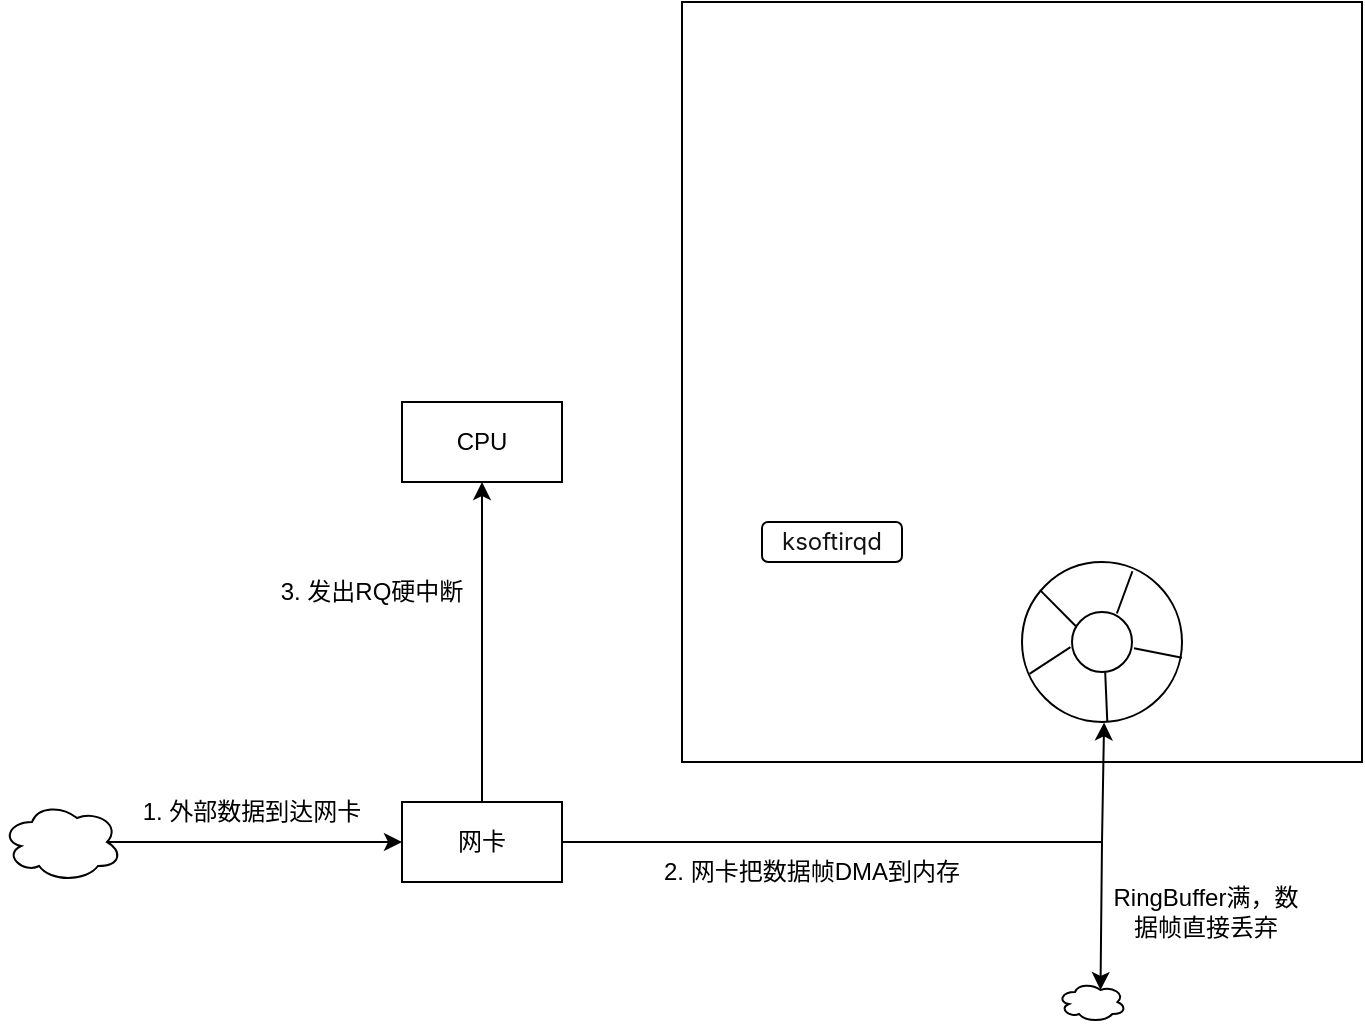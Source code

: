<mxfile version="20.5.1" type="github">
  <diagram id="48ETrjCSjWNvzhYSmwD_" name="网络包接收">
    <mxGraphModel dx="1865" dy="600" grid="1" gridSize="10" guides="1" tooltips="1" connect="1" arrows="1" fold="1" page="1" pageScale="1" pageWidth="827" pageHeight="1169" math="0" shadow="0">
      <root>
        <mxCell id="0" />
        <mxCell id="1" parent="0" />
        <mxCell id="DZg0SzJ-2mYi3TYw6h-q-1" value="网卡" style="rounded=0;whiteSpace=wrap;html=1;" vertex="1" parent="1">
          <mxGeometry y="560" width="80" height="40" as="geometry" />
        </mxCell>
        <mxCell id="DZg0SzJ-2mYi3TYw6h-q-2" value="" style="rounded=0;whiteSpace=wrap;html=1;" vertex="1" parent="1">
          <mxGeometry x="140" y="160" width="340" height="380" as="geometry" />
        </mxCell>
        <mxCell id="DZg0SzJ-2mYi3TYw6h-q-3" value="CPU" style="rounded=0;whiteSpace=wrap;html=1;" vertex="1" parent="1">
          <mxGeometry y="360" width="80" height="40" as="geometry" />
        </mxCell>
        <mxCell id="DZg0SzJ-2mYi3TYw6h-q-4" value="" style="verticalLabelPosition=bottom;verticalAlign=top;html=1;shape=mxgraph.basic.donut;dx=25;" vertex="1" parent="1">
          <mxGeometry x="310" y="440" width="80" height="80" as="geometry" />
        </mxCell>
        <mxCell id="DZg0SzJ-2mYi3TYw6h-q-5" value="" style="endArrow=none;html=1;rounded=0;exitX=0.593;exitY=0.322;exitDx=0;exitDy=0;exitPerimeter=0;entryX=0.69;entryY=0.058;entryDx=0;entryDy=0;entryPerimeter=0;" edge="1" parent="1" source="DZg0SzJ-2mYi3TYw6h-q-4" target="DZg0SzJ-2mYi3TYw6h-q-4">
          <mxGeometry width="50" height="50" relative="1" as="geometry">
            <mxPoint x="340" y="470" as="sourcePoint" />
            <mxPoint x="360" y="450" as="targetPoint" />
          </mxGeometry>
        </mxCell>
        <mxCell id="DZg0SzJ-2mYi3TYw6h-q-6" value="" style="endArrow=none;html=1;rounded=0;exitX=0.7;exitY=0.539;exitDx=0;exitDy=0;exitPerimeter=0;entryX=1;entryY=0.598;entryDx=0;entryDy=0;entryPerimeter=0;" edge="1" parent="1" source="DZg0SzJ-2mYi3TYw6h-q-4" target="DZg0SzJ-2mYi3TYw6h-q-4">
          <mxGeometry width="50" height="50" relative="1" as="geometry">
            <mxPoint x="362.4" y="474.64" as="sourcePoint" />
            <mxPoint x="375.2" y="454.64" as="targetPoint" />
          </mxGeometry>
        </mxCell>
        <mxCell id="DZg0SzJ-2mYi3TYw6h-q-7" value="" style="endArrow=none;html=1;rounded=0;entryX=0.533;entryY=0.996;entryDx=0;entryDy=0;entryPerimeter=0;exitX=0.52;exitY=0.689;exitDx=0;exitDy=0;exitPerimeter=0;" edge="1" parent="1" source="DZg0SzJ-2mYi3TYw6h-q-4" target="DZg0SzJ-2mYi3TYw6h-q-4">
          <mxGeometry width="50" height="50" relative="1" as="geometry">
            <mxPoint x="350" y="490" as="sourcePoint" />
            <mxPoint x="400" y="497.84" as="targetPoint" />
          </mxGeometry>
        </mxCell>
        <mxCell id="DZg0SzJ-2mYi3TYw6h-q-8" value="" style="endArrow=none;html=1;rounded=0;entryX=0.047;entryY=0.699;entryDx=0;entryDy=0;entryPerimeter=0;exitX=0.303;exitY=0.532;exitDx=0;exitDy=0;exitPerimeter=0;" edge="1" parent="1" source="DZg0SzJ-2mYi3TYw6h-q-4" target="DZg0SzJ-2mYi3TYw6h-q-4">
          <mxGeometry width="50" height="50" relative="1" as="geometry">
            <mxPoint x="357.36" y="504.88" as="sourcePoint" />
            <mxPoint x="352" y="529.84" as="targetPoint" />
          </mxGeometry>
        </mxCell>
        <mxCell id="DZg0SzJ-2mYi3TYw6h-q-9" value="" style="endArrow=none;html=1;rounded=0;entryX=0.337;entryY=0.402;entryDx=0;entryDy=0;entryPerimeter=0;exitX=0.113;exitY=0.176;exitDx=0;exitDy=0;exitPerimeter=0;" edge="1" parent="1" source="DZg0SzJ-2mYi3TYw6h-q-4" target="DZg0SzJ-2mYi3TYw6h-q-4">
          <mxGeometry width="50" height="50" relative="1" as="geometry">
            <mxPoint x="344.24" y="492.56" as="sourcePoint" />
            <mxPoint x="323.76" y="505.92" as="targetPoint" />
          </mxGeometry>
        </mxCell>
        <mxCell id="DZg0SzJ-2mYi3TYw6h-q-10" value="" style="ellipse;shape=cloud;whiteSpace=wrap;html=1;" vertex="1" parent="1">
          <mxGeometry x="-200" y="560" width="60" height="40" as="geometry" />
        </mxCell>
        <mxCell id="DZg0SzJ-2mYi3TYw6h-q-11" value="" style="endArrow=classic;html=1;rounded=0;exitX=0.875;exitY=0.5;exitDx=0;exitDy=0;exitPerimeter=0;entryX=0;entryY=0.5;entryDx=0;entryDy=0;" edge="1" parent="1" source="DZg0SzJ-2mYi3TYw6h-q-10" target="DZg0SzJ-2mYi3TYw6h-q-1">
          <mxGeometry width="50" height="50" relative="1" as="geometry">
            <mxPoint x="10" y="660" as="sourcePoint" />
            <mxPoint x="60" y="610" as="targetPoint" />
          </mxGeometry>
        </mxCell>
        <mxCell id="DZg0SzJ-2mYi3TYw6h-q-12" value="1. 外部数据到达网卡" style="text;html=1;strokeColor=none;fillColor=none;align=center;verticalAlign=middle;whiteSpace=wrap;rounded=0;" vertex="1" parent="1">
          <mxGeometry x="-150" y="550" width="150" height="30" as="geometry" />
        </mxCell>
        <mxCell id="DZg0SzJ-2mYi3TYw6h-q-13" value="" style="endArrow=classic;html=1;rounded=0;exitX=1;exitY=0.5;exitDx=0;exitDy=0;entryX=0.513;entryY=1.003;entryDx=0;entryDy=0;entryPerimeter=0;" edge="1" parent="1" source="DZg0SzJ-2mYi3TYw6h-q-1" target="DZg0SzJ-2mYi3TYw6h-q-4">
          <mxGeometry width="50" height="50" relative="1" as="geometry">
            <mxPoint x="280" y="640" as="sourcePoint" />
            <mxPoint x="330" y="590" as="targetPoint" />
            <Array as="points">
              <mxPoint x="350" y="580" />
            </Array>
          </mxGeometry>
        </mxCell>
        <mxCell id="DZg0SzJ-2mYi3TYw6h-q-14" value="2. 网卡把数据帧DMA到内存" style="text;html=1;strokeColor=none;fillColor=none;align=center;verticalAlign=middle;whiteSpace=wrap;rounded=0;" vertex="1" parent="1">
          <mxGeometry x="130" y="580" width="150" height="30" as="geometry" />
        </mxCell>
        <mxCell id="DZg0SzJ-2mYi3TYw6h-q-15" value="" style="endArrow=classic;html=1;rounded=0;exitX=0.5;exitY=0;exitDx=0;exitDy=0;entryX=0.5;entryY=1;entryDx=0;entryDy=0;" edge="1" parent="1" source="DZg0SzJ-2mYi3TYw6h-q-1" target="DZg0SzJ-2mYi3TYw6h-q-3">
          <mxGeometry width="50" height="50" relative="1" as="geometry">
            <mxPoint x="30" y="520" as="sourcePoint" />
            <mxPoint x="80" y="470" as="targetPoint" />
          </mxGeometry>
        </mxCell>
        <mxCell id="DZg0SzJ-2mYi3TYw6h-q-16" value="3. 发出RQ硬中断" style="text;html=1;strokeColor=none;fillColor=none;align=center;verticalAlign=middle;whiteSpace=wrap;rounded=0;" vertex="1" parent="1">
          <mxGeometry x="-70" y="440" width="110" height="30" as="geometry" />
        </mxCell>
        <mxCell id="DZg0SzJ-2mYi3TYw6h-q-17" value="RingBuffer满，数据帧直接丢弃" style="text;html=1;strokeColor=none;fillColor=none;align=center;verticalAlign=middle;whiteSpace=wrap;rounded=0;" vertex="1" parent="1">
          <mxGeometry x="354" y="600" width="96" height="30" as="geometry" />
        </mxCell>
        <mxCell id="DZg0SzJ-2mYi3TYw6h-q-20" value="" style="endArrow=classic;html=1;rounded=0;exitX=1;exitY=0.5;exitDx=0;exitDy=0;entryX=0.625;entryY=0.2;entryDx=0;entryDy=0;entryPerimeter=0;" edge="1" parent="1" source="DZg0SzJ-2mYi3TYw6h-q-1" target="DZg0SzJ-2mYi3TYw6h-q-21">
          <mxGeometry width="50" height="50" relative="1" as="geometry">
            <mxPoint x="400" y="630" as="sourcePoint" />
            <mxPoint x="450" y="580" as="targetPoint" />
            <Array as="points">
              <mxPoint x="350" y="580" />
            </Array>
          </mxGeometry>
        </mxCell>
        <mxCell id="DZg0SzJ-2mYi3TYw6h-q-21" value="" style="ellipse;shape=cloud;whiteSpace=wrap;html=1;" vertex="1" parent="1">
          <mxGeometry x="328" y="650" width="34" height="20" as="geometry" />
        </mxCell>
        <mxCell id="DZg0SzJ-2mYi3TYw6h-q-23" value="&lt;span style=&quot;color: rgb(18, 18, 18); font-family: -apple-system, BlinkMacSystemFont, &amp;quot;Helvetica Neue&amp;quot;, &amp;quot;PingFang SC&amp;quot;, &amp;quot;Microsoft YaHei&amp;quot;, &amp;quot;Source Han Sans SC&amp;quot;, &amp;quot;Noto Sans CJK SC&amp;quot;, &amp;quot;WenQuanYi Micro Hei&amp;quot;, sans-serif; text-align: start; background-color: rgb(255, 255, 255);&quot;&gt;&lt;font style=&quot;font-size: 12px;&quot;&gt;ksoftirqd&lt;/font&gt;&lt;/span&gt;" style="rounded=1;whiteSpace=wrap;html=1;" vertex="1" parent="1">
          <mxGeometry x="180" y="420" width="70" height="20" as="geometry" />
        </mxCell>
      </root>
    </mxGraphModel>
  </diagram>
</mxfile>
